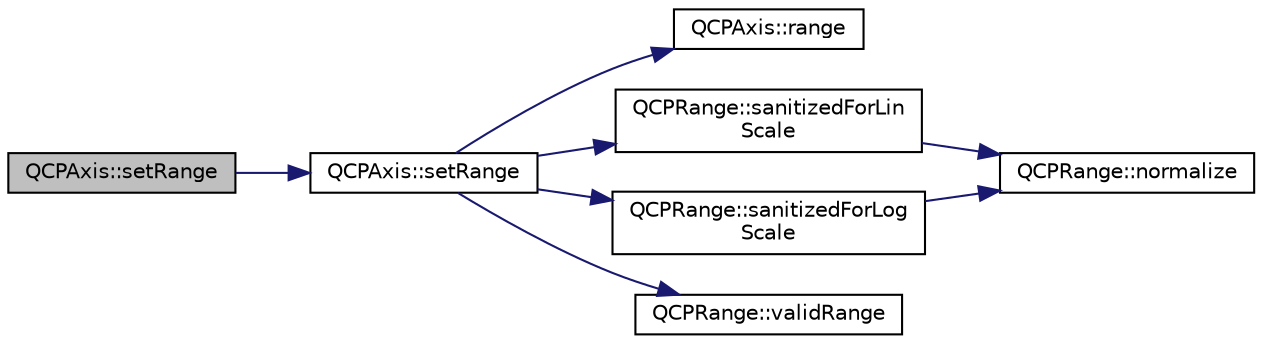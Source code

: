 digraph "QCPAxis::setRange"
{
 // LATEX_PDF_SIZE
  edge [fontname="Helvetica",fontsize="10",labelfontname="Helvetica",labelfontsize="10"];
  node [fontname="Helvetica",fontsize="10",shape=record];
  rankdir="LR";
  Node1 [label="QCPAxis::setRange",height=0.2,width=0.4,color="black", fillcolor="grey75", style="filled", fontcolor="black",tooltip=" "];
  Node1 -> Node2 [color="midnightblue",fontsize="10",style="solid",fontname="Helvetica"];
  Node2 [label="QCPAxis::setRange",height=0.2,width=0.4,color="black", fillcolor="white", style="filled",URL="$classQCPAxis.html#aebdfea5d44c3a0ad2b4700cd4d25b641",tooltip=" "];
  Node2 -> Node3 [color="midnightblue",fontsize="10",style="solid",fontname="Helvetica"];
  Node3 [label="QCPAxis::range",height=0.2,width=0.4,color="black", fillcolor="white", style="filled",URL="$classQCPAxis.html#ac4058855a81f1a883cf2e754f6a6acb1",tooltip=" "];
  Node2 -> Node4 [color="midnightblue",fontsize="10",style="solid",fontname="Helvetica"];
  Node4 [label="QCPRange::sanitizedForLin\lScale",height=0.2,width=0.4,color="black", fillcolor="white", style="filled",URL="$classQCPRange.html#a808751fdd9b17ef52327ba011df2e5f1",tooltip=" "];
  Node4 -> Node5 [color="midnightblue",fontsize="10",style="solid",fontname="Helvetica"];
  Node5 [label="QCPRange::normalize",height=0.2,width=0.4,color="black", fillcolor="white", style="filled",URL="$classQCPRange.html#af914a7740269b0604d0827c634a878a9",tooltip=" "];
  Node2 -> Node6 [color="midnightblue",fontsize="10",style="solid",fontname="Helvetica"];
  Node6 [label="QCPRange::sanitizedForLog\lScale",height=0.2,width=0.4,color="black", fillcolor="white", style="filled",URL="$classQCPRange.html#a3d66288d66e1d6df3636075eb42502ee",tooltip=" "];
  Node6 -> Node5 [color="midnightblue",fontsize="10",style="solid",fontname="Helvetica"];
  Node2 -> Node7 [color="midnightblue",fontsize="10",style="solid",fontname="Helvetica"];
  Node7 [label="QCPRange::validRange",height=0.2,width=0.4,color="black", fillcolor="white", style="filled",URL="$classQCPRange.html#ab38bd4841c77c7bb86c9eea0f142dcc0",tooltip=" "];
}
